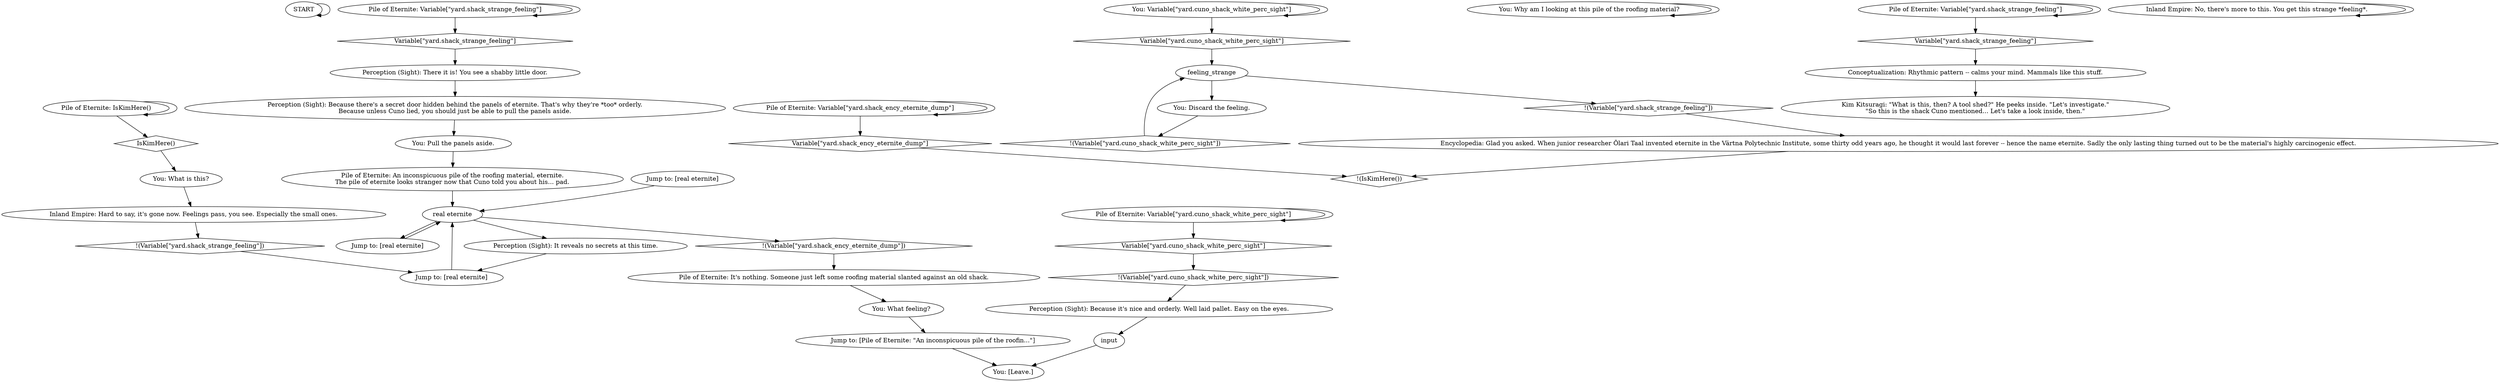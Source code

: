 # YARD / PILE OF ETERNITE
# Someone has left some crumbly looking eternite panels leaning against this wall. Most suspicious.
# ==================================================
digraph G {
	  0 [label="START"];
	  1 [label="input"];
	  2 [label="Pile of Eternite: Variable[\"yard.shack_strange_feeling\"]"];
	  3 [label="Variable[\"yard.shack_strange_feeling\"]", shape=diamond];
	  4 [label="!(Variable[\"yard.shack_strange_feeling\"])", shape=diamond];
	  5 [label="You: What feeling?"];
	  6 [label="Pile of Eternite: Variable[\"yard.shack_ency_eternite_dump\"]"];
	  7 [label="Variable[\"yard.shack_ency_eternite_dump\"]", shape=diamond];
	  8 [label="!(Variable[\"yard.shack_ency_eternite_dump\"])", shape=diamond];
	  9 [label="You: [Leave.]"];
	  10 [label="Pile of Eternite: An inconspicuous pile of the roofing material, eternite.\nThe pile of eternite looks stranger now that Cuno told you about his... pad."];
	  11 [label="Perception (Sight): There it is! You see a shabby little door."];
	  12 [label="Perception (Sight): It reveals no secrets at this time."];
	  13 [label="You: Why am I looking at this pile of the roofing material?"];
	  14 [label="You: Variable[\"yard.cuno_shack_white_perc_sight\"]"];
	  15 [label="Variable[\"yard.cuno_shack_white_perc_sight\"]", shape=diamond];
	  16 [label="!(Variable[\"yard.cuno_shack_white_perc_sight\"])", shape=diamond];
	  17 [label="Jump to: [Pile of Eternite: \"An inconspicuous pile of the roofin...\"]"];
	  18 [label="Inland Empire: Hard to say, it's gone now. Feelings pass, you see. Especially the small ones."];
	  19 [label="Pile of Eternite: It's nothing. Someone just left some roofing material slanted against an old shack."];
	  20 [label="Encyclopedia: Glad you asked. When junior researcher Õlari Taal invented eternite in the Värtna Polytechnic Institute, some thirty odd years ago, he thought it would last forever -- hence the name eternite. Sadly the only lasting thing turned out to be the material's highly carcinogenic effect."];
	  21 [label="Conceptualization: Rhythmic pattern -- calms your mind. Mammals like this stuff."];
	  22 [label="feeling_strange"];
	  23 [label="Pile of Eternite: Variable[\"yard.cuno_shack_white_perc_sight\"]"];
	  24 [label="Variable[\"yard.cuno_shack_white_perc_sight\"]", shape=diamond];
	  25 [label="!(Variable[\"yard.cuno_shack_white_perc_sight\"])", shape=diamond];
	  26 [label="Perception (Sight): Because there's a secret door hidden behind the panels of eternite. That's why they're *too* orderly.\nBecause unless Cuno lied, you should just be able to pull the panels aside."];
	  27 [label="Pile of Eternite: IsKimHere()"];
	  28 [label="IsKimHere()", shape=diamond];
	  29 [label="!(IsKimHere())", shape=diamond];
	  30 [label="Jump to: [real eternite]"];
	  31 [label="You: What is this?"];
	  32 [label="Kim Kitsuragi: \"What is this, then? A tool shed?\" He peeks inside. \"Let's investigate.\"\n\"So this is the shack Cuno mentioned... Let's take a look inside, then.\""];
	  33 [label="Inland Empire: No, there's more to this. You get this strange *feeling*."];
	  34 [label="Pile of Eternite: Variable[\"yard.shack_strange_feeling\"]"];
	  35 [label="Variable[\"yard.shack_strange_feeling\"]", shape=diamond];
	  36 [label="!(Variable[\"yard.shack_strange_feeling\"])", shape=diamond];
	  37 [label="Jump to: [real eternite]"];
	  38 [label="Jump to: [real eternite]"];
	  39 [label="real eternite"];
	  40 [label="You: Discard the feeling."];
	  41 [label="Perception (Sight): Because it's nice and orderly. Well laid pallet. Easy on the eyes."];
	  42 [label="You: Pull the panels aside."];
	  0 -> 0
	  1 -> 9
	  2 -> 2
	  2 -> 3
	  3 -> 11
	  4 -> 20
	  5 -> 17
	  6 -> 6
	  6 -> 7
	  7 -> 29
	  8 -> 19
	  10 -> 39
	  11 -> 26
	  12 -> 37
	  13 -> 13
	  14 -> 14
	  14 -> 15
	  15 -> 22
	  16 -> 22
	  17 -> 9
	  18 -> 36
	  19 -> 5
	  20 -> 29
	  21 -> 32
	  22 -> 40
	  22 -> 4
	  23 -> 24
	  23 -> 23
	  24 -> 25
	  25 -> 41
	  26 -> 42
	  27 -> 27
	  27 -> 28
	  28 -> 31
	  30 -> 39
	  31 -> 18
	  33 -> 33
	  34 -> 34
	  34 -> 35
	  35 -> 21
	  36 -> 37
	  37 -> 39
	  38 -> 39
	  39 -> 8
	  39 -> 12
	  39 -> 30
	  40 -> 16
	  41 -> 1
	  42 -> 10
}

